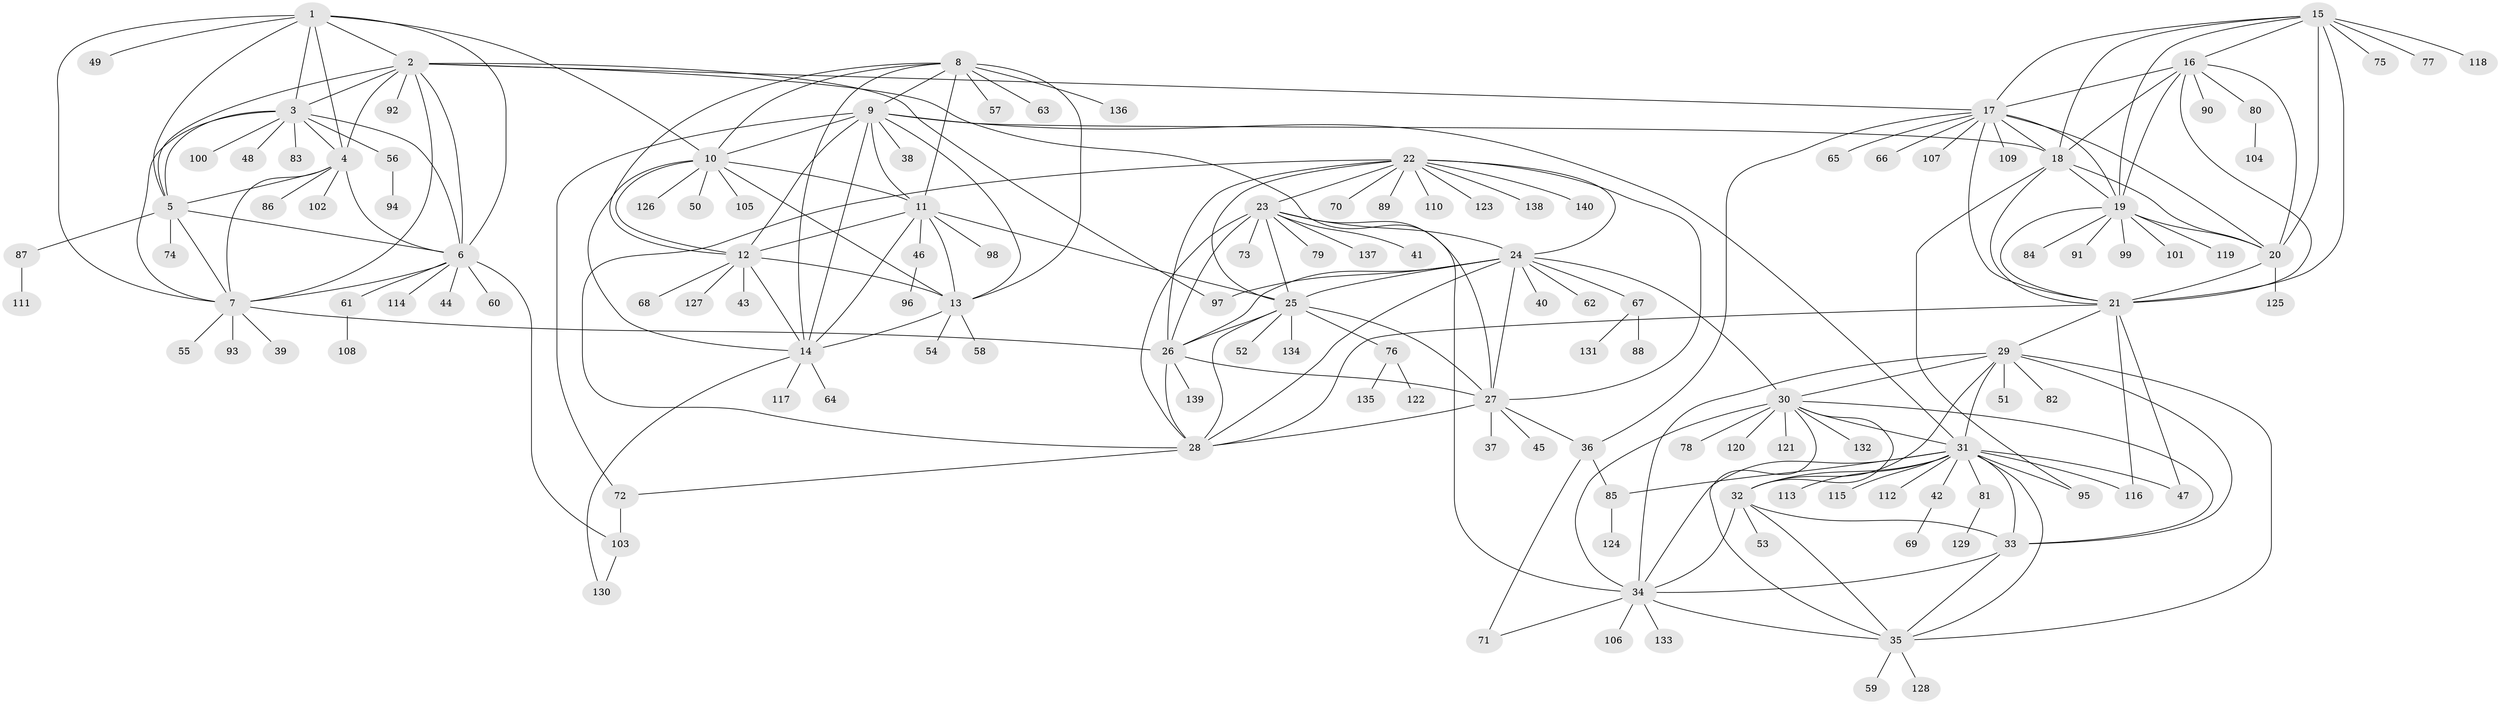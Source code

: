 // coarse degree distribution, {8: 0.045871559633027525, 7: 0.03669724770642202, 11: 0.03669724770642202, 10: 0.03669724770642202, 9: 0.01834862385321101, 5: 0.009174311926605505, 6: 0.01834862385321101, 12: 0.009174311926605505, 4: 0.027522935779816515, 1: 0.6972477064220184, 2: 0.05504587155963303, 3: 0.009174311926605505}
// Generated by graph-tools (version 1.1) at 2025/24/03/03/25 07:24:17]
// undirected, 140 vertices, 230 edges
graph export_dot {
graph [start="1"]
  node [color=gray90,style=filled];
  1;
  2;
  3;
  4;
  5;
  6;
  7;
  8;
  9;
  10;
  11;
  12;
  13;
  14;
  15;
  16;
  17;
  18;
  19;
  20;
  21;
  22;
  23;
  24;
  25;
  26;
  27;
  28;
  29;
  30;
  31;
  32;
  33;
  34;
  35;
  36;
  37;
  38;
  39;
  40;
  41;
  42;
  43;
  44;
  45;
  46;
  47;
  48;
  49;
  50;
  51;
  52;
  53;
  54;
  55;
  56;
  57;
  58;
  59;
  60;
  61;
  62;
  63;
  64;
  65;
  66;
  67;
  68;
  69;
  70;
  71;
  72;
  73;
  74;
  75;
  76;
  77;
  78;
  79;
  80;
  81;
  82;
  83;
  84;
  85;
  86;
  87;
  88;
  89;
  90;
  91;
  92;
  93;
  94;
  95;
  96;
  97;
  98;
  99;
  100;
  101;
  102;
  103;
  104;
  105;
  106;
  107;
  108;
  109;
  110;
  111;
  112;
  113;
  114;
  115;
  116;
  117;
  118;
  119;
  120;
  121;
  122;
  123;
  124;
  125;
  126;
  127;
  128;
  129;
  130;
  131;
  132;
  133;
  134;
  135;
  136;
  137;
  138;
  139;
  140;
  1 -- 2;
  1 -- 3;
  1 -- 4;
  1 -- 5;
  1 -- 6;
  1 -- 7;
  1 -- 10;
  1 -- 49;
  2 -- 3;
  2 -- 4;
  2 -- 5;
  2 -- 6;
  2 -- 7;
  2 -- 17;
  2 -- 34;
  2 -- 92;
  2 -- 97;
  3 -- 4;
  3 -- 5;
  3 -- 6;
  3 -- 7;
  3 -- 48;
  3 -- 56;
  3 -- 83;
  3 -- 100;
  4 -- 5;
  4 -- 6;
  4 -- 7;
  4 -- 86;
  4 -- 102;
  5 -- 6;
  5 -- 7;
  5 -- 74;
  5 -- 87;
  6 -- 7;
  6 -- 44;
  6 -- 60;
  6 -- 61;
  6 -- 103;
  6 -- 114;
  7 -- 26;
  7 -- 39;
  7 -- 55;
  7 -- 93;
  8 -- 9;
  8 -- 10;
  8 -- 11;
  8 -- 12;
  8 -- 13;
  8 -- 14;
  8 -- 57;
  8 -- 63;
  8 -- 136;
  9 -- 10;
  9 -- 11;
  9 -- 12;
  9 -- 13;
  9 -- 14;
  9 -- 18;
  9 -- 31;
  9 -- 38;
  9 -- 72;
  10 -- 11;
  10 -- 12;
  10 -- 13;
  10 -- 14;
  10 -- 50;
  10 -- 105;
  10 -- 126;
  11 -- 12;
  11 -- 13;
  11 -- 14;
  11 -- 25;
  11 -- 46;
  11 -- 98;
  12 -- 13;
  12 -- 14;
  12 -- 43;
  12 -- 68;
  12 -- 127;
  13 -- 14;
  13 -- 54;
  13 -- 58;
  14 -- 64;
  14 -- 117;
  14 -- 130;
  15 -- 16;
  15 -- 17;
  15 -- 18;
  15 -- 19;
  15 -- 20;
  15 -- 21;
  15 -- 75;
  15 -- 77;
  15 -- 118;
  16 -- 17;
  16 -- 18;
  16 -- 19;
  16 -- 20;
  16 -- 21;
  16 -- 80;
  16 -- 90;
  17 -- 18;
  17 -- 19;
  17 -- 20;
  17 -- 21;
  17 -- 36;
  17 -- 65;
  17 -- 66;
  17 -- 107;
  17 -- 109;
  18 -- 19;
  18 -- 20;
  18 -- 21;
  18 -- 95;
  19 -- 20;
  19 -- 21;
  19 -- 84;
  19 -- 91;
  19 -- 99;
  19 -- 101;
  19 -- 119;
  20 -- 21;
  20 -- 125;
  21 -- 28;
  21 -- 29;
  21 -- 47;
  21 -- 116;
  22 -- 23;
  22 -- 24;
  22 -- 25;
  22 -- 26;
  22 -- 27;
  22 -- 28;
  22 -- 70;
  22 -- 89;
  22 -- 110;
  22 -- 123;
  22 -- 138;
  22 -- 140;
  23 -- 24;
  23 -- 25;
  23 -- 26;
  23 -- 27;
  23 -- 28;
  23 -- 41;
  23 -- 73;
  23 -- 79;
  23 -- 137;
  24 -- 25;
  24 -- 26;
  24 -- 27;
  24 -- 28;
  24 -- 30;
  24 -- 40;
  24 -- 62;
  24 -- 67;
  24 -- 97;
  25 -- 26;
  25 -- 27;
  25 -- 28;
  25 -- 52;
  25 -- 76;
  25 -- 134;
  26 -- 27;
  26 -- 28;
  26 -- 139;
  27 -- 28;
  27 -- 36;
  27 -- 37;
  27 -- 45;
  28 -- 72;
  29 -- 30;
  29 -- 31;
  29 -- 32;
  29 -- 33;
  29 -- 34;
  29 -- 35;
  29 -- 51;
  29 -- 82;
  30 -- 31;
  30 -- 32;
  30 -- 33;
  30 -- 34;
  30 -- 35;
  30 -- 78;
  30 -- 120;
  30 -- 121;
  30 -- 132;
  31 -- 32;
  31 -- 33;
  31 -- 34;
  31 -- 35;
  31 -- 42;
  31 -- 47;
  31 -- 81;
  31 -- 85;
  31 -- 95;
  31 -- 112;
  31 -- 113;
  31 -- 115;
  31 -- 116;
  32 -- 33;
  32 -- 34;
  32 -- 35;
  32 -- 53;
  33 -- 34;
  33 -- 35;
  34 -- 35;
  34 -- 71;
  34 -- 106;
  34 -- 133;
  35 -- 59;
  35 -- 128;
  36 -- 71;
  36 -- 85;
  42 -- 69;
  46 -- 96;
  56 -- 94;
  61 -- 108;
  67 -- 88;
  67 -- 131;
  72 -- 103;
  76 -- 122;
  76 -- 135;
  80 -- 104;
  81 -- 129;
  85 -- 124;
  87 -- 111;
  103 -- 130;
}

